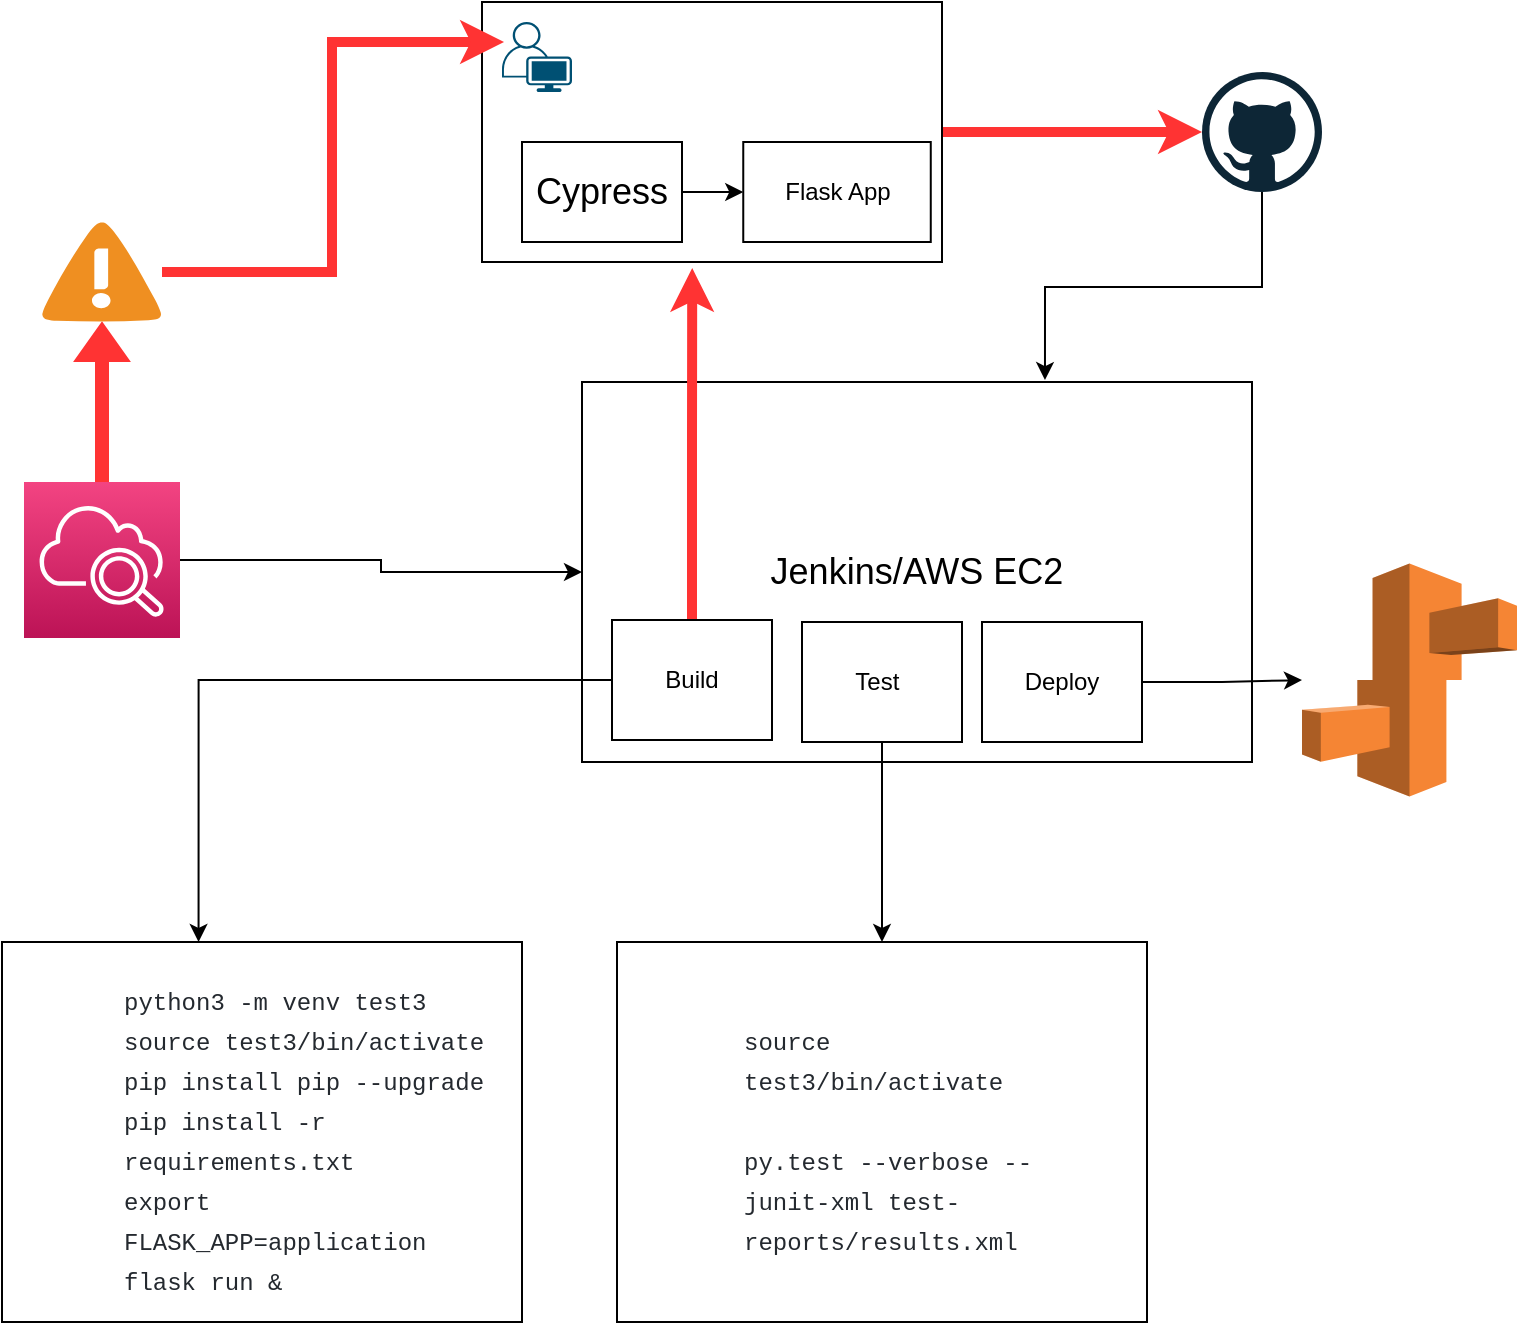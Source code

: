 <mxfile version="20.3.3" type="device"><diagram id="5rZzjrhwrcWlrnAGT_S5" name="Page-1"><mxGraphModel dx="1351" dy="841" grid="1" gridSize="10" guides="1" tooltips="1" connect="1" arrows="1" fold="1" page="1" pageScale="1" pageWidth="850" pageHeight="1100" math="0" shadow="0"><root><mxCell id="0"/><mxCell id="1" parent="0"/><mxCell id="W3ck-oJT-J9-68XMhwrW-66" style="edgeStyle=orthogonalEdgeStyle;rounded=0;orthogonalLoop=1;jettySize=auto;html=1;entryX=1;entryY=0.5;entryDx=0;entryDy=0;strokeColor=#000000;fontSize=18;fillColor=#333333;" parent="1" source="W3ck-oJT-J9-68XMhwrW-1" target="W3ck-oJT-J9-68XMhwrW-65" edge="1"><mxGeometry relative="1" as="geometry"/></mxCell><mxCell id="W3ck-oJT-J9-68XMhwrW-33" style="edgeStyle=orthogonalEdgeStyle;rounded=0;orthogonalLoop=1;jettySize=auto;html=1;entryX=0.691;entryY=-0.005;entryDx=0;entryDy=0;entryPerimeter=0;fontSize=18;" parent="1" source="W3ck-oJT-J9-68XMhwrW-2" target="W3ck-oJT-J9-68XMhwrW-3" edge="1"><mxGeometry relative="1" as="geometry"/></mxCell><mxCell id="W3ck-oJT-J9-68XMhwrW-2" value="" style="dashed=0;outlineConnect=0;html=1;align=center;labelPosition=center;verticalLabelPosition=bottom;verticalAlign=top;shape=mxgraph.weblogos.github" parent="1" vertex="1"><mxGeometry x="640" y="45" width="60" height="60" as="geometry"/></mxCell><mxCell id="W3ck-oJT-J9-68XMhwrW-3" value="&lt;div style=&quot;text-align: left;&quot;&gt;&lt;font style=&quot;font-size: 18px;&quot;&gt;Jenkins/AWS EC2&lt;/font&gt;&lt;/div&gt;" style="rounded=0;whiteSpace=wrap;html=1;" parent="1" vertex="1"><mxGeometry x="330" y="200" width="335" height="190" as="geometry"/></mxCell><mxCell id="W3ck-oJT-J9-68XMhwrW-20" style="edgeStyle=orthogonalEdgeStyle;rounded=0;orthogonalLoop=1;jettySize=auto;html=1;entryX=0.378;entryY=0;entryDx=0;entryDy=0;entryPerimeter=0;fontSize=18;" parent="1" source="W3ck-oJT-J9-68XMhwrW-4" target="W3ck-oJT-J9-68XMhwrW-17" edge="1"><mxGeometry relative="1" as="geometry"/></mxCell><mxCell id="_kgVRNh89oAMcB0XK1Ac-13" style="edgeStyle=orthogonalEdgeStyle;rounded=0;orthogonalLoop=1;jettySize=auto;html=1;entryX=0.457;entryY=1.023;entryDx=0;entryDy=0;entryPerimeter=0;strokeColor=#FF3333;strokeWidth=5;" edge="1" parent="1" source="W3ck-oJT-J9-68XMhwrW-4" target="_kgVRNh89oAMcB0XK1Ac-1"><mxGeometry relative="1" as="geometry"/></mxCell><mxCell id="W3ck-oJT-J9-68XMhwrW-4" value="Build" style="rounded=0;whiteSpace=wrap;html=1;" parent="1" vertex="1"><mxGeometry x="345" y="319" width="80" height="60" as="geometry"/></mxCell><mxCell id="W3ck-oJT-J9-68XMhwrW-25" style="edgeStyle=orthogonalEdgeStyle;rounded=0;orthogonalLoop=1;jettySize=auto;html=1;fontSize=18;" parent="1" source="W3ck-oJT-J9-68XMhwrW-5" target="W3ck-oJT-J9-68XMhwrW-22" edge="1"><mxGeometry relative="1" as="geometry"/></mxCell><mxCell id="W3ck-oJT-J9-68XMhwrW-5" value="Test&lt;span style=&quot;white-space: pre;&quot;&gt;&#9;&lt;/span&gt;" style="rounded=0;whiteSpace=wrap;html=1;" parent="1" vertex="1"><mxGeometry x="440" y="320" width="80" height="60" as="geometry"/></mxCell><mxCell id="W3ck-oJT-J9-68XMhwrW-10" style="edgeStyle=orthogonalEdgeStyle;rounded=0;orthogonalLoop=1;jettySize=auto;html=1;fontSize=18;" parent="1" source="W3ck-oJT-J9-68XMhwrW-7" target="W3ck-oJT-J9-68XMhwrW-9" edge="1"><mxGeometry relative="1" as="geometry"/></mxCell><mxCell id="W3ck-oJT-J9-68XMhwrW-7" value="Deploy" style="rounded=0;whiteSpace=wrap;html=1;" parent="1" vertex="1"><mxGeometry x="530" y="320" width="80" height="60" as="geometry"/></mxCell><mxCell id="W3ck-oJT-J9-68XMhwrW-9" value="" style="outlineConnect=0;dashed=0;verticalLabelPosition=bottom;verticalAlign=top;align=center;html=1;shape=mxgraph.aws3.elastic_beanstalk;fillColor=#F58534;gradientColor=none;fontSize=18;" parent="1" vertex="1"><mxGeometry x="690" y="290.75" width="107.5" height="116.5" as="geometry"/></mxCell><mxCell id="W3ck-oJT-J9-68XMhwrW-17" value="" style="rounded=0;whiteSpace=wrap;html=1;fontSize=18;" parent="1" vertex="1"><mxGeometry x="40" y="480" width="260" height="190" as="geometry"/></mxCell><mxCell id="W3ck-oJT-J9-68XMhwrW-18" value="&lt;table style=&quot;border-spacing: 0px; border-collapse: collapse; tab-size: 8; color: rgb(36, 41, 47); font-family: -apple-system, &amp;quot;system-ui&amp;quot;, &amp;quot;Segoe UI&amp;quot;, Helvetica, Arial, sans-serif, &amp;quot;Apple Color Emoji&amp;quot;, &amp;quot;Segoe UI Emoji&amp;quot;; font-size: 14px; text-align: start; background-color: rgb(255, 255, 255);&quot; data-tagsearch-path=&quot;Jenkinsfile&quot; data-tagsearch-lang=&quot;Groovy&quot; data-paste-markdown-skip=&quot;&quot; data-tab-size=&quot;8&quot; class=&quot;highlight tab-size js-file-line-container js-code-nav-container js-tagsearch-file&quot; data-hpc=&quot;&quot;&gt;&lt;tbody style=&quot;box-sizing: border-box;&quot;&gt;&lt;tr style=&quot;box-sizing: border-box; background-color: transparent;&quot;&gt;&lt;td style=&quot;box-sizing: border-box; padding: 0px 10px; position: relative; line-height: 20px; vertical-align: top; overflow: visible; font-family: ui-monospace, SFMono-Regular, &amp;quot;SF Mono&amp;quot;, Menlo, Consolas, &amp;quot;Liberation Mono&amp;quot;, monospace; font-size: 12px; color: var(--color-fg-default); overflow-wrap: anywhere;&quot; class=&quot;blob-code blob-code-inner js-file-line&quot; id=&quot;LC6&quot;&gt;&lt;br&gt;&lt;/td&gt;&lt;/tr&gt;&lt;tr style=&quot;box-sizing: border-box;&quot;&gt;&lt;td style=&quot;box-sizing: border-box; padding: 0px 10px; position: relative; width: 50px; min-width: 50px; font-family: ui-monospace, SFMono-Regular, &amp;quot;SF Mono&amp;quot;, Menlo, Consolas, &amp;quot;Liberation Mono&amp;quot;, monospace; font-size: 12px; line-height: 20px; color: var(--color-fg-subtle); text-align: right; vertical-align: top; cursor: pointer; user-select: none;&quot; data-line-number=&quot;7&quot; class=&quot;blob-num js-line-number js-code-nav-line-number js-blob-rnum&quot; id=&quot;L7&quot;&gt;&lt;/td&gt;&lt;td style=&quot;box-sizing: border-box; padding: 0px 10px; position: relative; line-height: 20px; vertical-align: top; overflow: visible; font-family: ui-monospace, SFMono-Regular, &amp;quot;SF Mono&amp;quot;, Menlo, Consolas, &amp;quot;Liberation Mono&amp;quot;, monospace; font-size: 12px; color: var(--color-fg-default); overflow-wrap: anywhere;&quot; class=&quot;blob-code blob-code-inner js-file-line&quot; id=&quot;LC7&quot;&gt;&lt;span style=&quot;box-sizing: border-box; color: var(--color-prettylights-syntax-string);&quot; class=&quot;pl-s&quot;&gt;        python3 -m venv test3&lt;/span&gt;&lt;/td&gt;&lt;/tr&gt;&lt;tr style=&quot;box-sizing: border-box; background-color: transparent;&quot;&gt;&lt;td style=&quot;box-sizing: border-box; padding: 0px 10px; position: relative; width: 50px; min-width: 50px; font-family: ui-monospace, SFMono-Regular, &amp;quot;SF Mono&amp;quot;, Menlo, Consolas, &amp;quot;Liberation Mono&amp;quot;, monospace; font-size: 12px; line-height: 20px; color: var(--color-fg-subtle); text-align: right; vertical-align: top; cursor: pointer; user-select: none;&quot; data-line-number=&quot;8&quot; class=&quot;blob-num js-line-number js-code-nav-line-number js-blob-rnum&quot; id=&quot;L8&quot;&gt;&lt;/td&gt;&lt;td style=&quot;box-sizing: border-box; padding: 0px 10px; position: relative; line-height: 20px; vertical-align: top; overflow: visible; font-family: ui-monospace, SFMono-Regular, &amp;quot;SF Mono&amp;quot;, Menlo, Consolas, &amp;quot;Liberation Mono&amp;quot;, monospace; font-size: 12px; color: var(--color-fg-default); overflow-wrap: anywhere;&quot; class=&quot;blob-code blob-code-inner js-file-line&quot; id=&quot;LC8&quot;&gt;&lt;span style=&quot;box-sizing: border-box; color: var(--color-prettylights-syntax-string);&quot; class=&quot;pl-s&quot;&gt;        source test3/bin/activate&lt;/span&gt;&lt;/td&gt;&lt;/tr&gt;&lt;tr style=&quot;box-sizing: border-box;&quot;&gt;&lt;td style=&quot;box-sizing: border-box; padding: 0px 10px; position: relative; width: 50px; min-width: 50px; font-family: ui-monospace, SFMono-Regular, &amp;quot;SF Mono&amp;quot;, Menlo, Consolas, &amp;quot;Liberation Mono&amp;quot;, monospace; font-size: 12px; line-height: 20px; color: var(--color-fg-subtle); text-align: right; vertical-align: top; cursor: pointer; user-select: none;&quot; data-line-number=&quot;9&quot; class=&quot;blob-num js-line-number js-code-nav-line-number js-blob-rnum&quot; id=&quot;L9&quot;&gt;&lt;/td&gt;&lt;td style=&quot;box-sizing: border-box; padding: 0px 10px; position: relative; line-height: 20px; vertical-align: top; overflow: visible; font-family: ui-monospace, SFMono-Regular, &amp;quot;SF Mono&amp;quot;, Menlo, Consolas, &amp;quot;Liberation Mono&amp;quot;, monospace; font-size: 12px; color: var(--color-fg-default); overflow-wrap: anywhere;&quot; class=&quot;blob-code blob-code-inner js-file-line&quot; id=&quot;LC9&quot;&gt;&lt;span style=&quot;box-sizing: border-box; color: var(--color-prettylights-syntax-string);&quot; class=&quot;pl-s&quot;&gt;        pip install pip --upgrade&lt;/span&gt;&lt;/td&gt;&lt;/tr&gt;&lt;tr style=&quot;box-sizing: border-box; background-color: transparent;&quot;&gt;&lt;td style=&quot;box-sizing: border-box; padding: 0px 10px; position: relative; width: 50px; min-width: 50px; font-family: ui-monospace, SFMono-Regular, &amp;quot;SF Mono&amp;quot;, Menlo, Consolas, &amp;quot;Liberation Mono&amp;quot;, monospace; font-size: 12px; line-height: 20px; color: var(--color-fg-subtle); text-align: right; vertical-align: top; cursor: pointer; user-select: none;&quot; data-line-number=&quot;10&quot; class=&quot;blob-num js-line-number js-code-nav-line-number js-blob-rnum&quot; id=&quot;L10&quot;&gt;&lt;/td&gt;&lt;td style=&quot;box-sizing: border-box; padding: 0px 10px; position: relative; line-height: 20px; vertical-align: top; overflow: visible; font-family: ui-monospace, SFMono-Regular, &amp;quot;SF Mono&amp;quot;, Menlo, Consolas, &amp;quot;Liberation Mono&amp;quot;, monospace; font-size: 12px; color: var(--color-fg-default); overflow-wrap: anywhere;&quot; class=&quot;blob-code blob-code-inner js-file-line&quot; id=&quot;LC10&quot;&gt;&lt;span style=&quot;box-sizing: border-box; color: var(--color-prettylights-syntax-string);&quot; class=&quot;pl-s&quot;&gt;        pip install -r requirements.txt&lt;/span&gt;&lt;/td&gt;&lt;/tr&gt;&lt;tr style=&quot;box-sizing: border-box;&quot;&gt;&lt;td style=&quot;box-sizing: border-box; padding: 0px 10px; position: relative; width: 50px; min-width: 50px; font-family: ui-monospace, SFMono-Regular, &amp;quot;SF Mono&amp;quot;, Menlo, Consolas, &amp;quot;Liberation Mono&amp;quot;, monospace; font-size: 12px; line-height: 20px; color: var(--color-fg-subtle); text-align: right; vertical-align: top; cursor: pointer; user-select: none;&quot; data-line-number=&quot;11&quot; class=&quot;blob-num js-line-number js-code-nav-line-number js-blob-rnum&quot; id=&quot;L11&quot;&gt;&lt;/td&gt;&lt;td style=&quot;box-sizing: border-box; padding: 0px 10px; position: relative; line-height: 20px; vertical-align: top; overflow: visible; font-family: ui-monospace, SFMono-Regular, &amp;quot;SF Mono&amp;quot;, Menlo, Consolas, &amp;quot;Liberation Mono&amp;quot;, monospace; font-size: 12px; color: var(--color-fg-default); overflow-wrap: anywhere;&quot; class=&quot;blob-code blob-code-inner js-file-line&quot; id=&quot;LC11&quot;&gt;&lt;span style=&quot;box-sizing: border-box; color: var(--color-prettylights-syntax-string);&quot; class=&quot;pl-s&quot;&gt;        export FLASK_APP=application&lt;/span&gt;&lt;/td&gt;&lt;/tr&gt;&lt;tr style=&quot;box-sizing: border-box; background-color: transparent;&quot;&gt;&lt;td style=&quot;box-sizing: border-box; padding: 0px 10px; position: relative; width: 50px; min-width: 50px; font-family: ui-monospace, SFMono-Regular, &amp;quot;SF Mono&amp;quot;, Menlo, Consolas, &amp;quot;Liberation Mono&amp;quot;, monospace; font-size: 12px; line-height: 20px; color: var(--color-fg-subtle); text-align: right; vertical-align: top; cursor: pointer; user-select: none;&quot; data-line-number=&quot;12&quot; class=&quot;blob-num js-line-number js-code-nav-line-number js-blob-rnum&quot; id=&quot;L12&quot;&gt;&lt;/td&gt;&lt;td style=&quot;box-sizing: border-box; padding: 0px 10px; position: relative; line-height: 20px; vertical-align: top; overflow: visible; font-family: ui-monospace, SFMono-Regular, &amp;quot;SF Mono&amp;quot;, Menlo, Consolas, &amp;quot;Liberation Mono&amp;quot;, monospace; font-size: 12px; color: var(--color-fg-default); overflow-wrap: anywhere;&quot; class=&quot;blob-code blob-code-inner js-file-line&quot; id=&quot;LC12&quot;&gt;&lt;span style=&quot;box-sizing: border-box; color: var(--color-prettylights-syntax-string);&quot; class=&quot;pl-s&quot;&gt;        flask run &amp;amp;&lt;/span&gt;&lt;/td&gt;&lt;/tr&gt;&lt;/tbody&gt;&lt;/table&gt;" style="text;html=1;strokeColor=none;fillColor=none;align=center;verticalAlign=middle;whiteSpace=wrap;rounded=0;fontSize=18;" parent="1" vertex="1"><mxGeometry x="40" y="490" width="260" height="160" as="geometry"/></mxCell><mxCell id="W3ck-oJT-J9-68XMhwrW-22" value="" style="rounded=0;whiteSpace=wrap;html=1;fontSize=18;" parent="1" vertex="1"><mxGeometry x="347.5" y="480" width="265" height="190" as="geometry"/></mxCell><mxCell id="W3ck-oJT-J9-68XMhwrW-24" value="&lt;table style=&quot;border-spacing: 0px; border-collapse: collapse; tab-size: 8; color: rgb(36, 41, 47); font-family: -apple-system, &amp;quot;system-ui&amp;quot;, &amp;quot;Segoe UI&amp;quot;, Helvetica, Arial, sans-serif, &amp;quot;Apple Color Emoji&amp;quot;, &amp;quot;Segoe UI Emoji&amp;quot;; font-size: 14px; text-align: start; background-color: rgb(255, 255, 255);&quot; data-tagsearch-path=&quot;Jenkinsfile&quot; data-tagsearch-lang=&quot;Groovy&quot; data-paste-markdown-skip=&quot;&quot; data-tab-size=&quot;8&quot; class=&quot;highlight tab-size js-file-line-container js-code-nav-container js-tagsearch-file&quot; data-hpc=&quot;&quot;&gt;&lt;tbody style=&quot;box-sizing: border-box;&quot;&gt;&lt;tr style=&quot;box-sizing: border-box;&quot;&gt;&lt;td style=&quot;text-align: justify; box-sizing: border-box; padding: 0px 10px; position: relative; line-height: 20px; vertical-align: top; overflow: visible; font-family: ui-monospace, SFMono-Regular, &amp;quot;SF Mono&amp;quot;, Menlo, Consolas, &amp;quot;Liberation Mono&amp;quot;, monospace; font-size: 12px; color: var(--color-fg-default); overflow-wrap: anywhere;&quot; class=&quot;blob-code blob-code-inner js-file-line&quot; id=&quot;LC19&quot;&gt;&lt;br&gt;&lt;/td&gt;&lt;/tr&gt;&lt;tr style=&quot;box-sizing: border-box; background-color: transparent;&quot;&gt;&lt;td style=&quot;box-sizing: border-box; padding: 0px 10px; position: relative; width: 50px; min-width: 50px; font-family: ui-monospace, SFMono-Regular, &amp;quot;SF Mono&amp;quot;, Menlo, Consolas, &amp;quot;Liberation Mono&amp;quot;, monospace; font-size: 12px; line-height: 20px; color: var(--color-fg-subtle); text-align: right; vertical-align: top; cursor: pointer; user-select: none;&quot; data-line-number=&quot;20&quot; class=&quot;blob-num js-line-number js-code-nav-line-number js-blob-rnum&quot; id=&quot;L20&quot;&gt;&lt;/td&gt;&lt;td style=&quot;box-sizing: border-box; padding: 0px 10px; position: relative; line-height: 20px; vertical-align: top; overflow: visible; font-family: ui-monospace, SFMono-Regular, &amp;quot;SF Mono&amp;quot;, Menlo, Consolas, &amp;quot;Liberation Mono&amp;quot;, monospace; font-size: 12px; color: var(--color-fg-default); overflow-wrap: anywhere;&quot; class=&quot;blob-code blob-code-inner js-file-line&quot; id=&quot;LC20&quot;&gt;&lt;span style=&quot;box-sizing: border-box; color: var(--color-prettylights-syntax-string);&quot; class=&quot;pl-s&quot;&gt;source test3/bin/activate&lt;br&gt;&lt;br&gt;py.test --verbose --junit-xml test-reports/results.xml&lt;/span&gt;&lt;/td&gt;&lt;/tr&gt;&lt;/tbody&gt;&lt;/table&gt;" style="text;html=1;strokeColor=none;fillColor=none;align=center;verticalAlign=middle;whiteSpace=wrap;rounded=0;fontSize=18;" parent="1" vertex="1"><mxGeometry x="350" y="490" width="230" height="160" as="geometry"/></mxCell><mxCell id="W3ck-oJT-J9-68XMhwrW-28" style="edgeStyle=orthogonalEdgeStyle;rounded=0;orthogonalLoop=1;jettySize=auto;html=1;fontSize=18;" parent="1" source="W3ck-oJT-J9-68XMhwrW-26" target="W3ck-oJT-J9-68XMhwrW-3" edge="1"><mxGeometry relative="1" as="geometry"/></mxCell><mxCell id="W3ck-oJT-J9-68XMhwrW-63" style="edgeStyle=orthogonalEdgeStyle;shape=flexArrow;rounded=0;orthogonalLoop=1;jettySize=auto;html=1;strokeColor=#FF3333;fontSize=18;fillColor=#FF3333;width=6;" parent="1" source="W3ck-oJT-J9-68XMhwrW-26" target="W3ck-oJT-J9-68XMhwrW-62" edge="1"><mxGeometry relative="1" as="geometry"/></mxCell><mxCell id="W3ck-oJT-J9-68XMhwrW-26" value="" style="sketch=0;points=[[0,0,0],[0.25,0,0],[0.5,0,0],[0.75,0,0],[1,0,0],[0,1,0],[0.25,1,0],[0.5,1,0],[0.75,1,0],[1,1,0],[0,0.25,0],[0,0.5,0],[0,0.75,0],[1,0.25,0],[1,0.5,0],[1,0.75,0]];points=[[0,0,0],[0.25,0,0],[0.5,0,0],[0.75,0,0],[1,0,0],[0,1,0],[0.25,1,0],[0.5,1,0],[0.75,1,0],[1,1,0],[0,0.25,0],[0,0.5,0],[0,0.75,0],[1,0.25,0],[1,0.5,0],[1,0.75,0]];outlineConnect=0;fontColor=#232F3E;gradientColor=#F34482;gradientDirection=north;fillColor=#BC1356;strokeColor=#ffffff;dashed=0;verticalLabelPosition=bottom;verticalAlign=top;align=center;html=1;fontSize=12;fontStyle=0;aspect=fixed;shape=mxgraph.aws4.resourceIcon;resIcon=mxgraph.aws4.cloudwatch_2;" parent="1" vertex="1"><mxGeometry x="51" y="250" width="78" height="78" as="geometry"/></mxCell><mxCell id="W3ck-oJT-J9-68XMhwrW-62" value="" style="shadow=0;dashed=0;html=1;strokeColor=none;fillColor=#4495D1;labelPosition=center;verticalLabelPosition=bottom;verticalAlign=top;align=center;outlineConnect=0;shape=mxgraph.veeam.2d.alert;fontSize=18;" parent="1" vertex="1"><mxGeometry x="60" y="120" width="60" height="50" as="geometry"/></mxCell><mxCell id="_kgVRNh89oAMcB0XK1Ac-9" style="edgeStyle=orthogonalEdgeStyle;rounded=0;orthogonalLoop=1;jettySize=auto;html=1;strokeWidth=5;strokeColor=#FF3333;" edge="1" parent="1" source="_kgVRNh89oAMcB0XK1Ac-1" target="W3ck-oJT-J9-68XMhwrW-2"><mxGeometry relative="1" as="geometry"/></mxCell><mxCell id="_kgVRNh89oAMcB0XK1Ac-1" value="" style="rounded=0;whiteSpace=wrap;html=1;" vertex="1" parent="1"><mxGeometry x="280" y="10" width="230" height="130" as="geometry"/></mxCell><mxCell id="_kgVRNh89oAMcB0XK1Ac-8" style="edgeStyle=orthogonalEdgeStyle;rounded=0;orthogonalLoop=1;jettySize=auto;html=1;" edge="1" parent="1" source="W3ck-oJT-J9-68XMhwrW-65" target="_kgVRNh89oAMcB0XK1Ac-7"><mxGeometry relative="1" as="geometry"/></mxCell><mxCell id="W3ck-oJT-J9-68XMhwrW-65" value="Cypress" style="whiteSpace=wrap;html=1;fontSize=18;rounded=0;" parent="1" vertex="1"><mxGeometry x="300" y="80" width="80" height="50" as="geometry"/></mxCell><mxCell id="W3ck-oJT-J9-68XMhwrW-1" value="" style="points=[[0.35,0,0],[0.98,0.51,0],[1,0.71,0],[0.67,1,0],[0,0.795,0],[0,0.65,0]];verticalLabelPosition=bottom;sketch=0;html=1;verticalAlign=top;aspect=fixed;align=center;pointerEvents=1;shape=mxgraph.cisco19.user;fillColor=#005073;strokeColor=none;" parent="1" vertex="1"><mxGeometry x="290" y="20" width="35" height="35" as="geometry"/></mxCell><mxCell id="_kgVRNh89oAMcB0XK1Ac-7" value="Flask App" style="rounded=0;whiteSpace=wrap;html=1;" vertex="1" parent="1"><mxGeometry x="410.63" y="80" width="93.75" height="50" as="geometry"/></mxCell><mxCell id="_kgVRNh89oAMcB0XK1Ac-12" style="edgeStyle=orthogonalEdgeStyle;rounded=0;orthogonalLoop=1;jettySize=auto;html=1;entryX=0.029;entryY=0.286;entryDx=0;entryDy=0;entryPerimeter=0;strokeColor=#FF3333;strokeWidth=5;" edge="1" parent="1" source="W3ck-oJT-J9-68XMhwrW-62" target="W3ck-oJT-J9-68XMhwrW-1"><mxGeometry relative="1" as="geometry"/></mxCell></root></mxGraphModel></diagram></mxfile>